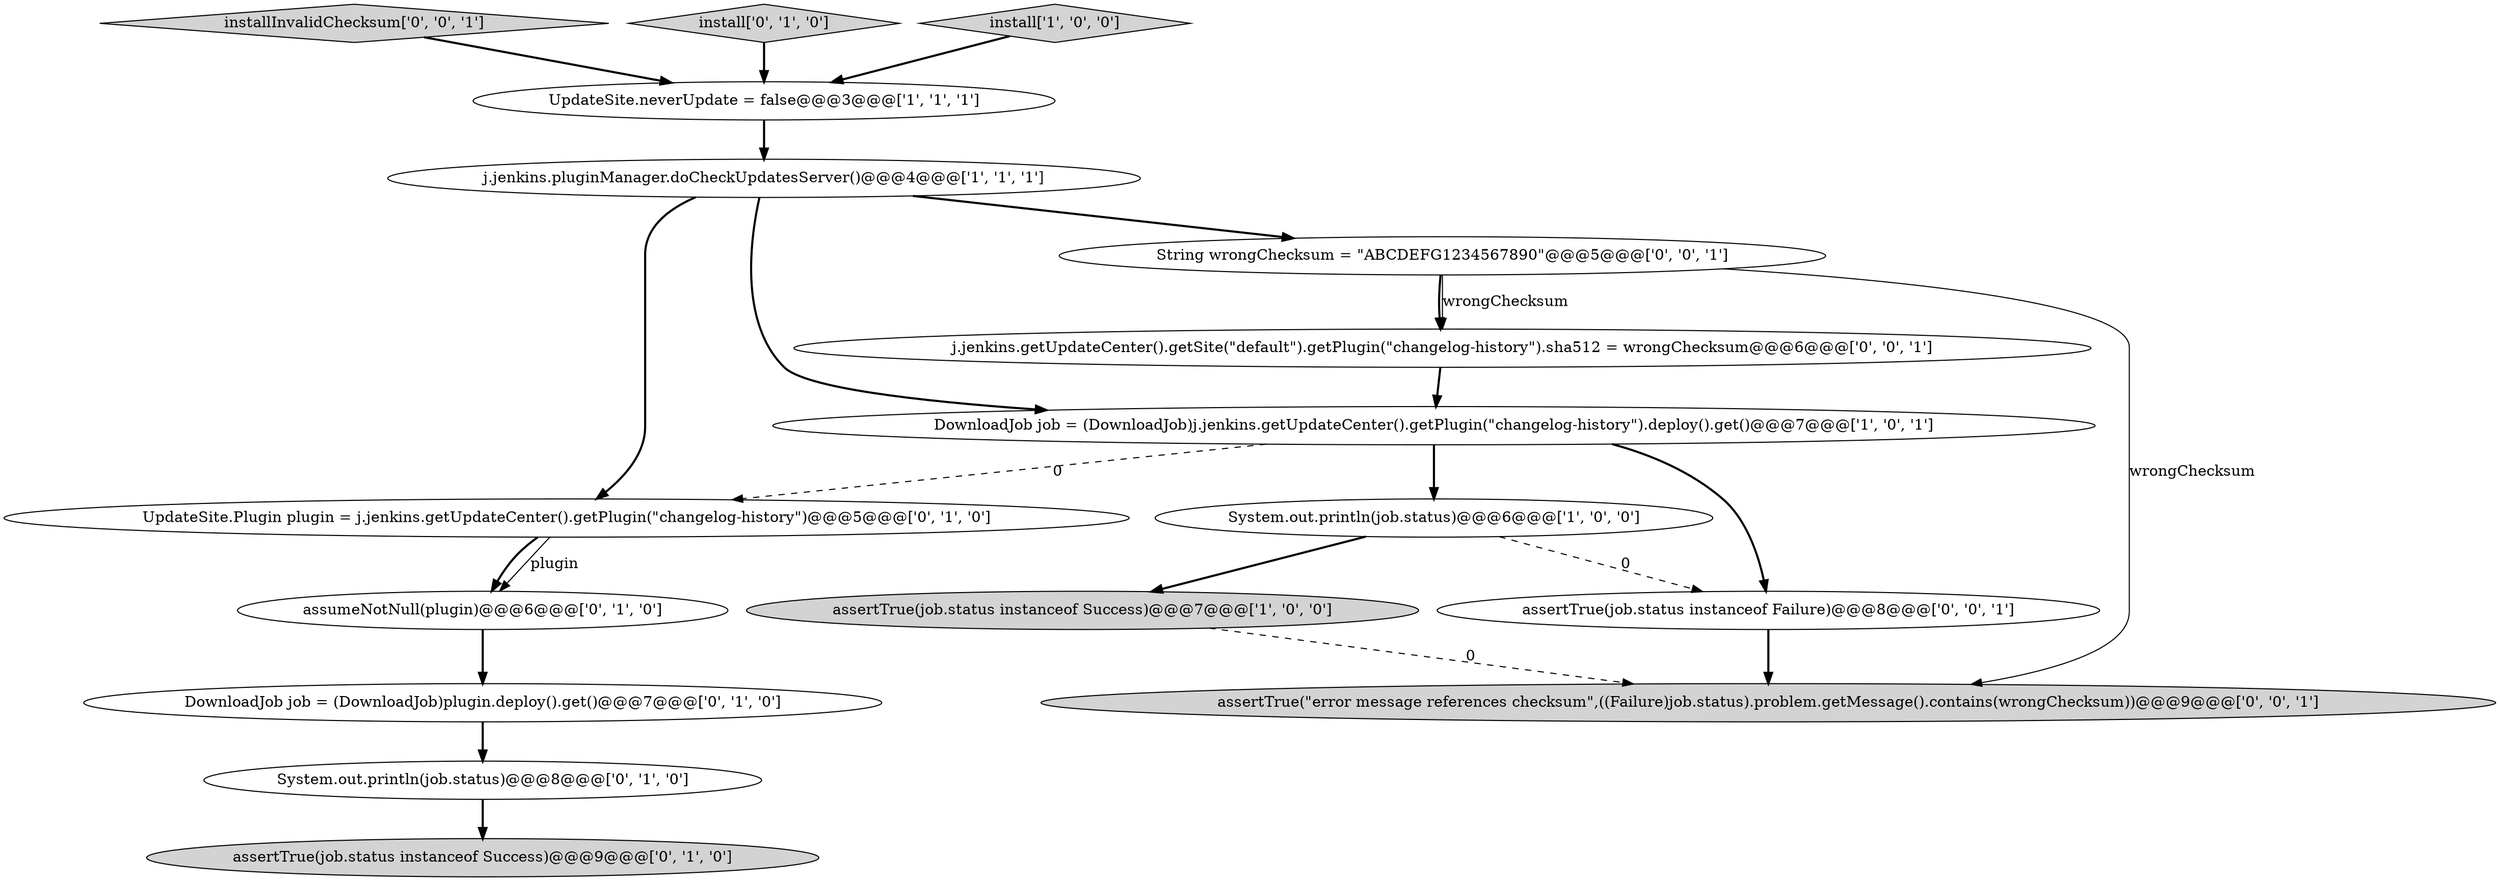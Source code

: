 digraph {
5 [style = filled, label = "assertTrue(job.status instanceof Success)@@@7@@@['1', '0', '0']", fillcolor = lightgray, shape = ellipse image = "AAA0AAABBB1BBB"];
10 [style = filled, label = "assumeNotNull(plugin)@@@6@@@['0', '1', '0']", fillcolor = white, shape = ellipse image = "AAA1AAABBB2BBB"];
13 [style = filled, label = "installInvalidChecksum['0', '0', '1']", fillcolor = lightgray, shape = diamond image = "AAA0AAABBB3BBB"];
7 [style = filled, label = "UpdateSite.Plugin plugin = j.jenkins.getUpdateCenter().getPlugin(\"changelog-history\")@@@5@@@['0', '1', '0']", fillcolor = white, shape = ellipse image = "AAA1AAABBB2BBB"];
8 [style = filled, label = "assertTrue(job.status instanceof Success)@@@9@@@['0', '1', '0']", fillcolor = lightgray, shape = ellipse image = "AAA0AAABBB2BBB"];
9 [style = filled, label = "install['0', '1', '0']", fillcolor = lightgray, shape = diamond image = "AAA0AAABBB2BBB"];
2 [style = filled, label = "UpdateSite.neverUpdate = false@@@3@@@['1', '1', '1']", fillcolor = white, shape = ellipse image = "AAA0AAABBB1BBB"];
14 [style = filled, label = "String wrongChecksum = \"ABCDEFG1234567890\"@@@5@@@['0', '0', '1']", fillcolor = white, shape = ellipse image = "AAA0AAABBB3BBB"];
16 [style = filled, label = "assertTrue(\"error message references checksum\",((Failure)job.status).problem.getMessage().contains(wrongChecksum))@@@9@@@['0', '0', '1']", fillcolor = lightgray, shape = ellipse image = "AAA0AAABBB3BBB"];
3 [style = filled, label = "System.out.println(job.status)@@@6@@@['1', '0', '0']", fillcolor = white, shape = ellipse image = "AAA0AAABBB1BBB"];
12 [style = filled, label = "assertTrue(job.status instanceof Failure)@@@8@@@['0', '0', '1']", fillcolor = white, shape = ellipse image = "AAA0AAABBB3BBB"];
0 [style = filled, label = "DownloadJob job = (DownloadJob)j.jenkins.getUpdateCenter().getPlugin(\"changelog-history\").deploy().get()@@@7@@@['1', '0', '1']", fillcolor = white, shape = ellipse image = "AAA0AAABBB1BBB"];
1 [style = filled, label = "j.jenkins.pluginManager.doCheckUpdatesServer()@@@4@@@['1', '1', '1']", fillcolor = white, shape = ellipse image = "AAA0AAABBB1BBB"];
6 [style = filled, label = "System.out.println(job.status)@@@8@@@['0', '1', '0']", fillcolor = white, shape = ellipse image = "AAA0AAABBB2BBB"];
15 [style = filled, label = "j.jenkins.getUpdateCenter().getSite(\"default\").getPlugin(\"changelog-history\").sha512 = wrongChecksum@@@6@@@['0', '0', '1']", fillcolor = white, shape = ellipse image = "AAA0AAABBB3BBB"];
4 [style = filled, label = "install['1', '0', '0']", fillcolor = lightgray, shape = diamond image = "AAA0AAABBB1BBB"];
11 [style = filled, label = "DownloadJob job = (DownloadJob)plugin.deploy().get()@@@7@@@['0', '1', '0']", fillcolor = white, shape = ellipse image = "AAA1AAABBB2BBB"];
0->7 [style = dashed, label="0"];
5->16 [style = dashed, label="0"];
7->10 [style = solid, label="plugin"];
14->15 [style = solid, label="wrongChecksum"];
7->10 [style = bold, label=""];
14->16 [style = solid, label="wrongChecksum"];
9->2 [style = bold, label=""];
10->11 [style = bold, label=""];
0->3 [style = bold, label=""];
11->6 [style = bold, label=""];
1->14 [style = bold, label=""];
6->8 [style = bold, label=""];
3->5 [style = bold, label=""];
4->2 [style = bold, label=""];
12->16 [style = bold, label=""];
15->0 [style = bold, label=""];
0->12 [style = bold, label=""];
2->1 [style = bold, label=""];
1->7 [style = bold, label=""];
13->2 [style = bold, label=""];
3->12 [style = dashed, label="0"];
14->15 [style = bold, label=""];
1->0 [style = bold, label=""];
}
